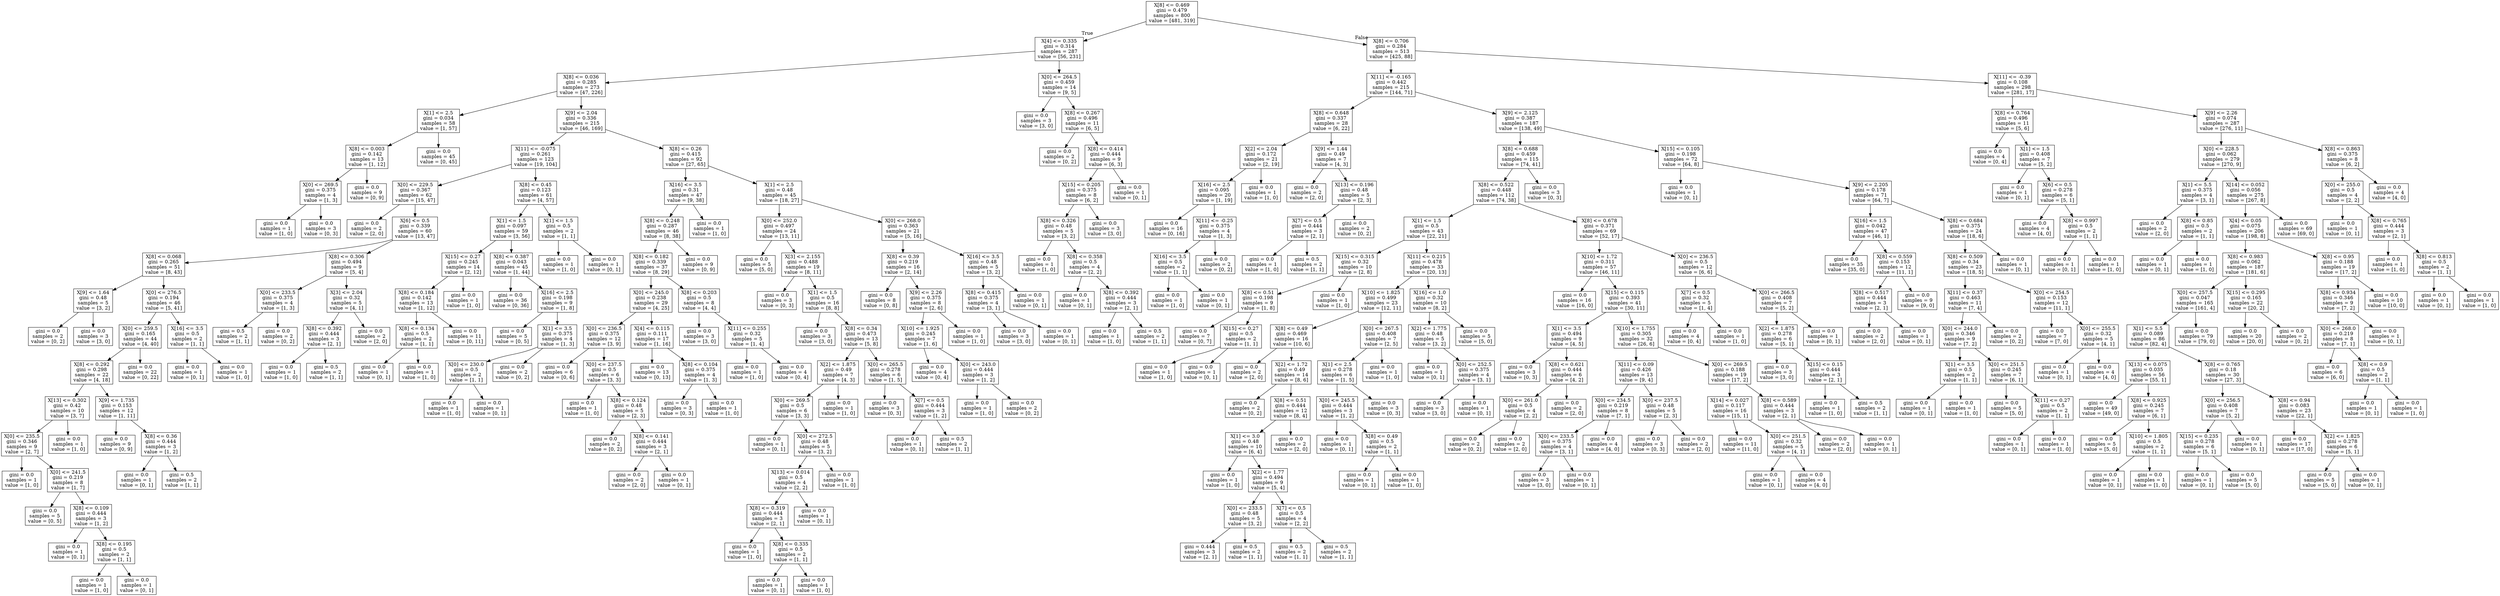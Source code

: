 digraph Tree {
node [shape=box] ;
0 [label="X[8] <= 0.469\ngini = 0.479\nsamples = 800\nvalue = [481, 319]"] ;
1 [label="X[4] <= 0.335\ngini = 0.314\nsamples = 287\nvalue = [56, 231]"] ;
0 -> 1 [labeldistance=2.5, labelangle=45, headlabel="True"] ;
2 [label="X[8] <= 0.036\ngini = 0.285\nsamples = 273\nvalue = [47, 226]"] ;
1 -> 2 ;
3 [label="X[1] <= 2.5\ngini = 0.034\nsamples = 58\nvalue = [1, 57]"] ;
2 -> 3 ;
4 [label="X[8] <= 0.003\ngini = 0.142\nsamples = 13\nvalue = [1, 12]"] ;
3 -> 4 ;
5 [label="X[0] <= 269.5\ngini = 0.375\nsamples = 4\nvalue = [1, 3]"] ;
4 -> 5 ;
6 [label="gini = 0.0\nsamples = 1\nvalue = [1, 0]"] ;
5 -> 6 ;
7 [label="gini = 0.0\nsamples = 3\nvalue = [0, 3]"] ;
5 -> 7 ;
8 [label="gini = 0.0\nsamples = 9\nvalue = [0, 9]"] ;
4 -> 8 ;
9 [label="gini = 0.0\nsamples = 45\nvalue = [0, 45]"] ;
3 -> 9 ;
10 [label="X[9] <= 2.04\ngini = 0.336\nsamples = 215\nvalue = [46, 169]"] ;
2 -> 10 ;
11 [label="X[11] <= -0.075\ngini = 0.261\nsamples = 123\nvalue = [19, 104]"] ;
10 -> 11 ;
12 [label="X[0] <= 229.5\ngini = 0.367\nsamples = 62\nvalue = [15, 47]"] ;
11 -> 12 ;
13 [label="gini = 0.0\nsamples = 2\nvalue = [2, 0]"] ;
12 -> 13 ;
14 [label="X[6] <= 0.5\ngini = 0.339\nsamples = 60\nvalue = [13, 47]"] ;
12 -> 14 ;
15 [label="X[8] <= 0.068\ngini = 0.265\nsamples = 51\nvalue = [8, 43]"] ;
14 -> 15 ;
16 [label="X[9] <= 1.64\ngini = 0.48\nsamples = 5\nvalue = [3, 2]"] ;
15 -> 16 ;
17 [label="gini = 0.0\nsamples = 2\nvalue = [0, 2]"] ;
16 -> 17 ;
18 [label="gini = 0.0\nsamples = 3\nvalue = [3, 0]"] ;
16 -> 18 ;
19 [label="X[0] <= 276.5\ngini = 0.194\nsamples = 46\nvalue = [5, 41]"] ;
15 -> 19 ;
20 [label="X[0] <= 259.5\ngini = 0.165\nsamples = 44\nvalue = [4, 40]"] ;
19 -> 20 ;
21 [label="X[8] <= 0.292\ngini = 0.298\nsamples = 22\nvalue = [4, 18]"] ;
20 -> 21 ;
22 [label="X[13] <= 0.302\ngini = 0.42\nsamples = 10\nvalue = [3, 7]"] ;
21 -> 22 ;
23 [label="X[0] <= 235.5\ngini = 0.346\nsamples = 9\nvalue = [2, 7]"] ;
22 -> 23 ;
24 [label="gini = 0.0\nsamples = 1\nvalue = [1, 0]"] ;
23 -> 24 ;
25 [label="X[0] <= 241.5\ngini = 0.219\nsamples = 8\nvalue = [1, 7]"] ;
23 -> 25 ;
26 [label="gini = 0.0\nsamples = 5\nvalue = [0, 5]"] ;
25 -> 26 ;
27 [label="X[8] <= 0.109\ngini = 0.444\nsamples = 3\nvalue = [1, 2]"] ;
25 -> 27 ;
28 [label="gini = 0.0\nsamples = 1\nvalue = [0, 1]"] ;
27 -> 28 ;
29 [label="X[8] <= 0.195\ngini = 0.5\nsamples = 2\nvalue = [1, 1]"] ;
27 -> 29 ;
30 [label="gini = 0.0\nsamples = 1\nvalue = [1, 0]"] ;
29 -> 30 ;
31 [label="gini = 0.0\nsamples = 1\nvalue = [0, 1]"] ;
29 -> 31 ;
32 [label="gini = 0.0\nsamples = 1\nvalue = [1, 0]"] ;
22 -> 32 ;
33 [label="X[9] <= 1.735\ngini = 0.153\nsamples = 12\nvalue = [1, 11]"] ;
21 -> 33 ;
34 [label="gini = 0.0\nsamples = 9\nvalue = [0, 9]"] ;
33 -> 34 ;
35 [label="X[8] <= 0.36\ngini = 0.444\nsamples = 3\nvalue = [1, 2]"] ;
33 -> 35 ;
36 [label="gini = 0.0\nsamples = 1\nvalue = [0, 1]"] ;
35 -> 36 ;
37 [label="gini = 0.5\nsamples = 2\nvalue = [1, 1]"] ;
35 -> 37 ;
38 [label="gini = 0.0\nsamples = 22\nvalue = [0, 22]"] ;
20 -> 38 ;
39 [label="X[16] <= 3.5\ngini = 0.5\nsamples = 2\nvalue = [1, 1]"] ;
19 -> 39 ;
40 [label="gini = 0.0\nsamples = 1\nvalue = [0, 1]"] ;
39 -> 40 ;
41 [label="gini = 0.0\nsamples = 1\nvalue = [1, 0]"] ;
39 -> 41 ;
42 [label="X[8] <= 0.306\ngini = 0.494\nsamples = 9\nvalue = [5, 4]"] ;
14 -> 42 ;
43 [label="X[0] <= 233.5\ngini = 0.375\nsamples = 4\nvalue = [1, 3]"] ;
42 -> 43 ;
44 [label="gini = 0.5\nsamples = 2\nvalue = [1, 1]"] ;
43 -> 44 ;
45 [label="gini = 0.0\nsamples = 2\nvalue = [0, 2]"] ;
43 -> 45 ;
46 [label="X[3] <= 2.04\ngini = 0.32\nsamples = 5\nvalue = [4, 1]"] ;
42 -> 46 ;
47 [label="X[8] <= 0.392\ngini = 0.444\nsamples = 3\nvalue = [2, 1]"] ;
46 -> 47 ;
48 [label="gini = 0.0\nsamples = 1\nvalue = [1, 0]"] ;
47 -> 48 ;
49 [label="gini = 0.5\nsamples = 2\nvalue = [1, 1]"] ;
47 -> 49 ;
50 [label="gini = 0.0\nsamples = 2\nvalue = [2, 0]"] ;
46 -> 50 ;
51 [label="X[8] <= 0.45\ngini = 0.123\nsamples = 61\nvalue = [4, 57]"] ;
11 -> 51 ;
52 [label="X[1] <= 1.5\ngini = 0.097\nsamples = 59\nvalue = [3, 56]"] ;
51 -> 52 ;
53 [label="X[15] <= 0.27\ngini = 0.245\nsamples = 14\nvalue = [2, 12]"] ;
52 -> 53 ;
54 [label="X[8] <= 0.184\ngini = 0.142\nsamples = 13\nvalue = [1, 12]"] ;
53 -> 54 ;
55 [label="X[8] <= 0.134\ngini = 0.5\nsamples = 2\nvalue = [1, 1]"] ;
54 -> 55 ;
56 [label="gini = 0.0\nsamples = 1\nvalue = [0, 1]"] ;
55 -> 56 ;
57 [label="gini = 0.0\nsamples = 1\nvalue = [1, 0]"] ;
55 -> 57 ;
58 [label="gini = 0.0\nsamples = 11\nvalue = [0, 11]"] ;
54 -> 58 ;
59 [label="gini = 0.0\nsamples = 1\nvalue = [1, 0]"] ;
53 -> 59 ;
60 [label="X[8] <= 0.387\ngini = 0.043\nsamples = 45\nvalue = [1, 44]"] ;
52 -> 60 ;
61 [label="gini = 0.0\nsamples = 36\nvalue = [0, 36]"] ;
60 -> 61 ;
62 [label="X[16] <= 2.5\ngini = 0.198\nsamples = 9\nvalue = [1, 8]"] ;
60 -> 62 ;
63 [label="gini = 0.0\nsamples = 5\nvalue = [0, 5]"] ;
62 -> 63 ;
64 [label="X[1] <= 3.5\ngini = 0.375\nsamples = 4\nvalue = [1, 3]"] ;
62 -> 64 ;
65 [label="X[0] <= 230.0\ngini = 0.5\nsamples = 2\nvalue = [1, 1]"] ;
64 -> 65 ;
66 [label="gini = 0.0\nsamples = 1\nvalue = [1, 0]"] ;
65 -> 66 ;
67 [label="gini = 0.0\nsamples = 1\nvalue = [0, 1]"] ;
65 -> 67 ;
68 [label="gini = 0.0\nsamples = 2\nvalue = [0, 2]"] ;
64 -> 68 ;
69 [label="X[1] <= 1.5\ngini = 0.5\nsamples = 2\nvalue = [1, 1]"] ;
51 -> 69 ;
70 [label="gini = 0.0\nsamples = 1\nvalue = [1, 0]"] ;
69 -> 70 ;
71 [label="gini = 0.0\nsamples = 1\nvalue = [0, 1]"] ;
69 -> 71 ;
72 [label="X[8] <= 0.26\ngini = 0.415\nsamples = 92\nvalue = [27, 65]"] ;
10 -> 72 ;
73 [label="X[16] <= 3.5\ngini = 0.31\nsamples = 47\nvalue = [9, 38]"] ;
72 -> 73 ;
74 [label="X[8] <= 0.248\ngini = 0.287\nsamples = 46\nvalue = [8, 38]"] ;
73 -> 74 ;
75 [label="X[8] <= 0.182\ngini = 0.339\nsamples = 37\nvalue = [8, 29]"] ;
74 -> 75 ;
76 [label="X[0] <= 245.0\ngini = 0.238\nsamples = 29\nvalue = [4, 25]"] ;
75 -> 76 ;
77 [label="X[0] <= 236.5\ngini = 0.375\nsamples = 12\nvalue = [3, 9]"] ;
76 -> 77 ;
78 [label="gini = 0.0\nsamples = 6\nvalue = [0, 6]"] ;
77 -> 78 ;
79 [label="X[0] <= 237.5\ngini = 0.5\nsamples = 6\nvalue = [3, 3]"] ;
77 -> 79 ;
80 [label="gini = 0.0\nsamples = 1\nvalue = [1, 0]"] ;
79 -> 80 ;
81 [label="X[8] <= 0.124\ngini = 0.48\nsamples = 5\nvalue = [2, 3]"] ;
79 -> 81 ;
82 [label="gini = 0.0\nsamples = 2\nvalue = [0, 2]"] ;
81 -> 82 ;
83 [label="X[8] <= 0.141\ngini = 0.444\nsamples = 3\nvalue = [2, 1]"] ;
81 -> 83 ;
84 [label="gini = 0.0\nsamples = 2\nvalue = [2, 0]"] ;
83 -> 84 ;
85 [label="gini = 0.0\nsamples = 1\nvalue = [0, 1]"] ;
83 -> 85 ;
86 [label="X[4] <= 0.115\ngini = 0.111\nsamples = 17\nvalue = [1, 16]"] ;
76 -> 86 ;
87 [label="gini = 0.0\nsamples = 13\nvalue = [0, 13]"] ;
86 -> 87 ;
88 [label="X[8] <= 0.104\ngini = 0.375\nsamples = 4\nvalue = [1, 3]"] ;
86 -> 88 ;
89 [label="gini = 0.0\nsamples = 3\nvalue = [0, 3]"] ;
88 -> 89 ;
90 [label="gini = 0.0\nsamples = 1\nvalue = [1, 0]"] ;
88 -> 90 ;
91 [label="X[8] <= 0.203\ngini = 0.5\nsamples = 8\nvalue = [4, 4]"] ;
75 -> 91 ;
92 [label="gini = 0.0\nsamples = 3\nvalue = [3, 0]"] ;
91 -> 92 ;
93 [label="X[11] <= 0.255\ngini = 0.32\nsamples = 5\nvalue = [1, 4]"] ;
91 -> 93 ;
94 [label="gini = 0.0\nsamples = 1\nvalue = [1, 0]"] ;
93 -> 94 ;
95 [label="gini = 0.0\nsamples = 4\nvalue = [0, 4]"] ;
93 -> 95 ;
96 [label="gini = 0.0\nsamples = 9\nvalue = [0, 9]"] ;
74 -> 96 ;
97 [label="gini = 0.0\nsamples = 1\nvalue = [1, 0]"] ;
73 -> 97 ;
98 [label="X[1] <= 2.5\ngini = 0.48\nsamples = 45\nvalue = [18, 27]"] ;
72 -> 98 ;
99 [label="X[0] <= 252.0\ngini = 0.497\nsamples = 24\nvalue = [13, 11]"] ;
98 -> 99 ;
100 [label="gini = 0.0\nsamples = 5\nvalue = [5, 0]"] ;
99 -> 100 ;
101 [label="X[3] <= 2.155\ngini = 0.488\nsamples = 19\nvalue = [8, 11]"] ;
99 -> 101 ;
102 [label="gini = 0.0\nsamples = 3\nvalue = [0, 3]"] ;
101 -> 102 ;
103 [label="X[1] <= 1.5\ngini = 0.5\nsamples = 16\nvalue = [8, 8]"] ;
101 -> 103 ;
104 [label="gini = 0.0\nsamples = 3\nvalue = [3, 0]"] ;
103 -> 104 ;
105 [label="X[8] <= 0.34\ngini = 0.473\nsamples = 13\nvalue = [5, 8]"] ;
103 -> 105 ;
106 [label="X[2] <= 1.875\ngini = 0.49\nsamples = 7\nvalue = [4, 3]"] ;
105 -> 106 ;
107 [label="X[0] <= 269.5\ngini = 0.5\nsamples = 6\nvalue = [3, 3]"] ;
106 -> 107 ;
108 [label="gini = 0.0\nsamples = 1\nvalue = [0, 1]"] ;
107 -> 108 ;
109 [label="X[0] <= 272.5\ngini = 0.48\nsamples = 5\nvalue = [3, 2]"] ;
107 -> 109 ;
110 [label="X[13] <= 0.014\ngini = 0.5\nsamples = 4\nvalue = [2, 2]"] ;
109 -> 110 ;
111 [label="X[8] <= 0.319\ngini = 0.444\nsamples = 3\nvalue = [2, 1]"] ;
110 -> 111 ;
112 [label="gini = 0.0\nsamples = 1\nvalue = [1, 0]"] ;
111 -> 112 ;
113 [label="X[8] <= 0.335\ngini = 0.5\nsamples = 2\nvalue = [1, 1]"] ;
111 -> 113 ;
114 [label="gini = 0.0\nsamples = 1\nvalue = [0, 1]"] ;
113 -> 114 ;
115 [label="gini = 0.0\nsamples = 1\nvalue = [1, 0]"] ;
113 -> 115 ;
116 [label="gini = 0.0\nsamples = 1\nvalue = [0, 1]"] ;
110 -> 116 ;
117 [label="gini = 0.0\nsamples = 1\nvalue = [1, 0]"] ;
109 -> 117 ;
118 [label="gini = 0.0\nsamples = 1\nvalue = [1, 0]"] ;
106 -> 118 ;
119 [label="X[0] <= 265.5\ngini = 0.278\nsamples = 6\nvalue = [1, 5]"] ;
105 -> 119 ;
120 [label="gini = 0.0\nsamples = 3\nvalue = [0, 3]"] ;
119 -> 120 ;
121 [label="X[7] <= 0.5\ngini = 0.444\nsamples = 3\nvalue = [1, 2]"] ;
119 -> 121 ;
122 [label="gini = 0.0\nsamples = 1\nvalue = [0, 1]"] ;
121 -> 122 ;
123 [label="gini = 0.5\nsamples = 2\nvalue = [1, 1]"] ;
121 -> 123 ;
124 [label="X[0] <= 268.0\ngini = 0.363\nsamples = 21\nvalue = [5, 16]"] ;
98 -> 124 ;
125 [label="X[8] <= 0.39\ngini = 0.219\nsamples = 16\nvalue = [2, 14]"] ;
124 -> 125 ;
126 [label="gini = 0.0\nsamples = 8\nvalue = [0, 8]"] ;
125 -> 126 ;
127 [label="X[9] <= 2.26\ngini = 0.375\nsamples = 8\nvalue = [2, 6]"] ;
125 -> 127 ;
128 [label="X[10] <= 1.925\ngini = 0.245\nsamples = 7\nvalue = [1, 6]"] ;
127 -> 128 ;
129 [label="gini = 0.0\nsamples = 4\nvalue = [0, 4]"] ;
128 -> 129 ;
130 [label="X[0] <= 243.0\ngini = 0.444\nsamples = 3\nvalue = [1, 2]"] ;
128 -> 130 ;
131 [label="gini = 0.0\nsamples = 1\nvalue = [1, 0]"] ;
130 -> 131 ;
132 [label="gini = 0.0\nsamples = 2\nvalue = [0, 2]"] ;
130 -> 132 ;
133 [label="gini = 0.0\nsamples = 1\nvalue = [1, 0]"] ;
127 -> 133 ;
134 [label="X[16] <= 3.5\ngini = 0.48\nsamples = 5\nvalue = [3, 2]"] ;
124 -> 134 ;
135 [label="X[8] <= 0.415\ngini = 0.375\nsamples = 4\nvalue = [3, 1]"] ;
134 -> 135 ;
136 [label="gini = 0.0\nsamples = 3\nvalue = [3, 0]"] ;
135 -> 136 ;
137 [label="gini = 0.0\nsamples = 1\nvalue = [0, 1]"] ;
135 -> 137 ;
138 [label="gini = 0.0\nsamples = 1\nvalue = [0, 1]"] ;
134 -> 138 ;
139 [label="X[0] <= 264.5\ngini = 0.459\nsamples = 14\nvalue = [9, 5]"] ;
1 -> 139 ;
140 [label="gini = 0.0\nsamples = 3\nvalue = [3, 0]"] ;
139 -> 140 ;
141 [label="X[8] <= 0.267\ngini = 0.496\nsamples = 11\nvalue = [6, 5]"] ;
139 -> 141 ;
142 [label="gini = 0.0\nsamples = 2\nvalue = [0, 2]"] ;
141 -> 142 ;
143 [label="X[8] <= 0.414\ngini = 0.444\nsamples = 9\nvalue = [6, 3]"] ;
141 -> 143 ;
144 [label="X[15] <= 0.205\ngini = 0.375\nsamples = 8\nvalue = [6, 2]"] ;
143 -> 144 ;
145 [label="X[8] <= 0.326\ngini = 0.48\nsamples = 5\nvalue = [3, 2]"] ;
144 -> 145 ;
146 [label="gini = 0.0\nsamples = 1\nvalue = [1, 0]"] ;
145 -> 146 ;
147 [label="X[8] <= 0.358\ngini = 0.5\nsamples = 4\nvalue = [2, 2]"] ;
145 -> 147 ;
148 [label="gini = 0.0\nsamples = 1\nvalue = [0, 1]"] ;
147 -> 148 ;
149 [label="X[8] <= 0.392\ngini = 0.444\nsamples = 3\nvalue = [2, 1]"] ;
147 -> 149 ;
150 [label="gini = 0.0\nsamples = 1\nvalue = [1, 0]"] ;
149 -> 150 ;
151 [label="gini = 0.5\nsamples = 2\nvalue = [1, 1]"] ;
149 -> 151 ;
152 [label="gini = 0.0\nsamples = 3\nvalue = [3, 0]"] ;
144 -> 152 ;
153 [label="gini = 0.0\nsamples = 1\nvalue = [0, 1]"] ;
143 -> 153 ;
154 [label="X[8] <= 0.706\ngini = 0.284\nsamples = 513\nvalue = [425, 88]"] ;
0 -> 154 [labeldistance=2.5, labelangle=-45, headlabel="False"] ;
155 [label="X[11] <= -0.165\ngini = 0.442\nsamples = 215\nvalue = [144, 71]"] ;
154 -> 155 ;
156 [label="X[8] <= 0.648\ngini = 0.337\nsamples = 28\nvalue = [6, 22]"] ;
155 -> 156 ;
157 [label="X[2] <= 2.04\ngini = 0.172\nsamples = 21\nvalue = [2, 19]"] ;
156 -> 157 ;
158 [label="X[16] <= 2.5\ngini = 0.095\nsamples = 20\nvalue = [1, 19]"] ;
157 -> 158 ;
159 [label="gini = 0.0\nsamples = 16\nvalue = [0, 16]"] ;
158 -> 159 ;
160 [label="X[11] <= -0.25\ngini = 0.375\nsamples = 4\nvalue = [1, 3]"] ;
158 -> 160 ;
161 [label="X[16] <= 3.5\ngini = 0.5\nsamples = 2\nvalue = [1, 1]"] ;
160 -> 161 ;
162 [label="gini = 0.0\nsamples = 1\nvalue = [1, 0]"] ;
161 -> 162 ;
163 [label="gini = 0.0\nsamples = 1\nvalue = [0, 1]"] ;
161 -> 163 ;
164 [label="gini = 0.0\nsamples = 2\nvalue = [0, 2]"] ;
160 -> 164 ;
165 [label="gini = 0.0\nsamples = 1\nvalue = [1, 0]"] ;
157 -> 165 ;
166 [label="X[9] <= 1.44\ngini = 0.49\nsamples = 7\nvalue = [4, 3]"] ;
156 -> 166 ;
167 [label="gini = 0.0\nsamples = 2\nvalue = [2, 0]"] ;
166 -> 167 ;
168 [label="X[13] <= 0.196\ngini = 0.48\nsamples = 5\nvalue = [2, 3]"] ;
166 -> 168 ;
169 [label="X[7] <= 0.5\ngini = 0.444\nsamples = 3\nvalue = [2, 1]"] ;
168 -> 169 ;
170 [label="gini = 0.0\nsamples = 1\nvalue = [1, 0]"] ;
169 -> 170 ;
171 [label="gini = 0.5\nsamples = 2\nvalue = [1, 1]"] ;
169 -> 171 ;
172 [label="gini = 0.0\nsamples = 2\nvalue = [0, 2]"] ;
168 -> 172 ;
173 [label="X[9] <= 2.125\ngini = 0.387\nsamples = 187\nvalue = [138, 49]"] ;
155 -> 173 ;
174 [label="X[8] <= 0.688\ngini = 0.459\nsamples = 115\nvalue = [74, 41]"] ;
173 -> 174 ;
175 [label="X[8] <= 0.522\ngini = 0.448\nsamples = 112\nvalue = [74, 38]"] ;
174 -> 175 ;
176 [label="X[1] <= 1.5\ngini = 0.5\nsamples = 43\nvalue = [22, 21]"] ;
175 -> 176 ;
177 [label="X[15] <= 0.315\ngini = 0.32\nsamples = 10\nvalue = [2, 8]"] ;
176 -> 177 ;
178 [label="X[8] <= 0.51\ngini = 0.198\nsamples = 9\nvalue = [1, 8]"] ;
177 -> 178 ;
179 [label="gini = 0.0\nsamples = 7\nvalue = [0, 7]"] ;
178 -> 179 ;
180 [label="X[15] <= 0.27\ngini = 0.5\nsamples = 2\nvalue = [1, 1]"] ;
178 -> 180 ;
181 [label="gini = 0.0\nsamples = 1\nvalue = [1, 0]"] ;
180 -> 181 ;
182 [label="gini = 0.0\nsamples = 1\nvalue = [0, 1]"] ;
180 -> 182 ;
183 [label="gini = 0.0\nsamples = 1\nvalue = [1, 0]"] ;
177 -> 183 ;
184 [label="X[11] <= 0.215\ngini = 0.478\nsamples = 33\nvalue = [20, 13]"] ;
176 -> 184 ;
185 [label="X[10] <= 1.825\ngini = 0.499\nsamples = 23\nvalue = [12, 11]"] ;
184 -> 185 ;
186 [label="X[8] <= 0.49\ngini = 0.469\nsamples = 16\nvalue = [10, 6]"] ;
185 -> 186 ;
187 [label="gini = 0.0\nsamples = 2\nvalue = [2, 0]"] ;
186 -> 187 ;
188 [label="X[2] <= 1.72\ngini = 0.49\nsamples = 14\nvalue = [8, 6]"] ;
186 -> 188 ;
189 [label="gini = 0.0\nsamples = 2\nvalue = [0, 2]"] ;
188 -> 189 ;
190 [label="X[8] <= 0.51\ngini = 0.444\nsamples = 12\nvalue = [8, 4]"] ;
188 -> 190 ;
191 [label="X[1] <= 3.0\ngini = 0.48\nsamples = 10\nvalue = [6, 4]"] ;
190 -> 191 ;
192 [label="gini = 0.0\nsamples = 1\nvalue = [1, 0]"] ;
191 -> 192 ;
193 [label="X[2] <= 1.77\ngini = 0.494\nsamples = 9\nvalue = [5, 4]"] ;
191 -> 193 ;
194 [label="X[0] <= 233.5\ngini = 0.48\nsamples = 5\nvalue = [3, 2]"] ;
193 -> 194 ;
195 [label="gini = 0.444\nsamples = 3\nvalue = [2, 1]"] ;
194 -> 195 ;
196 [label="gini = 0.5\nsamples = 2\nvalue = [1, 1]"] ;
194 -> 196 ;
197 [label="X[7] <= 0.5\ngini = 0.5\nsamples = 4\nvalue = [2, 2]"] ;
193 -> 197 ;
198 [label="gini = 0.5\nsamples = 2\nvalue = [1, 1]"] ;
197 -> 198 ;
199 [label="gini = 0.5\nsamples = 2\nvalue = [1, 1]"] ;
197 -> 199 ;
200 [label="gini = 0.0\nsamples = 2\nvalue = [2, 0]"] ;
190 -> 200 ;
201 [label="X[0] <= 267.5\ngini = 0.408\nsamples = 7\nvalue = [2, 5]"] ;
185 -> 201 ;
202 [label="X[1] <= 2.5\ngini = 0.278\nsamples = 6\nvalue = [1, 5]"] ;
201 -> 202 ;
203 [label="X[0] <= 245.5\ngini = 0.444\nsamples = 3\nvalue = [1, 2]"] ;
202 -> 203 ;
204 [label="gini = 0.0\nsamples = 1\nvalue = [0, 1]"] ;
203 -> 204 ;
205 [label="X[8] <= 0.49\ngini = 0.5\nsamples = 2\nvalue = [1, 1]"] ;
203 -> 205 ;
206 [label="gini = 0.0\nsamples = 1\nvalue = [0, 1]"] ;
205 -> 206 ;
207 [label="gini = 0.0\nsamples = 1\nvalue = [1, 0]"] ;
205 -> 207 ;
208 [label="gini = 0.0\nsamples = 3\nvalue = [0, 3]"] ;
202 -> 208 ;
209 [label="gini = 0.0\nsamples = 1\nvalue = [1, 0]"] ;
201 -> 209 ;
210 [label="X[16] <= 1.0\ngini = 0.32\nsamples = 10\nvalue = [8, 2]"] ;
184 -> 210 ;
211 [label="X[2] <= 1.775\ngini = 0.48\nsamples = 5\nvalue = [3, 2]"] ;
210 -> 211 ;
212 [label="gini = 0.0\nsamples = 1\nvalue = [0, 1]"] ;
211 -> 212 ;
213 [label="X[0] <= 252.5\ngini = 0.375\nsamples = 4\nvalue = [3, 1]"] ;
211 -> 213 ;
214 [label="gini = 0.0\nsamples = 3\nvalue = [3, 0]"] ;
213 -> 214 ;
215 [label="gini = 0.0\nsamples = 1\nvalue = [0, 1]"] ;
213 -> 215 ;
216 [label="gini = 0.0\nsamples = 5\nvalue = [5, 0]"] ;
210 -> 216 ;
217 [label="X[8] <= 0.678\ngini = 0.371\nsamples = 69\nvalue = [52, 17]"] ;
175 -> 217 ;
218 [label="X[10] <= 1.72\ngini = 0.311\nsamples = 57\nvalue = [46, 11]"] ;
217 -> 218 ;
219 [label="gini = 0.0\nsamples = 16\nvalue = [16, 0]"] ;
218 -> 219 ;
220 [label="X[15] <= 0.115\ngini = 0.393\nsamples = 41\nvalue = [30, 11]"] ;
218 -> 220 ;
221 [label="X[1] <= 3.5\ngini = 0.494\nsamples = 9\nvalue = [4, 5]"] ;
220 -> 221 ;
222 [label="gini = 0.0\nsamples = 3\nvalue = [0, 3]"] ;
221 -> 222 ;
223 [label="X[8] <= 0.621\ngini = 0.444\nsamples = 6\nvalue = [4, 2]"] ;
221 -> 223 ;
224 [label="X[0] <= 261.0\ngini = 0.5\nsamples = 4\nvalue = [2, 2]"] ;
223 -> 224 ;
225 [label="gini = 0.0\nsamples = 2\nvalue = [0, 2]"] ;
224 -> 225 ;
226 [label="gini = 0.0\nsamples = 2\nvalue = [2, 0]"] ;
224 -> 226 ;
227 [label="gini = 0.0\nsamples = 2\nvalue = [2, 0]"] ;
223 -> 227 ;
228 [label="X[10] <= 1.755\ngini = 0.305\nsamples = 32\nvalue = [26, 6]"] ;
220 -> 228 ;
229 [label="X[11] <= 0.09\ngini = 0.426\nsamples = 13\nvalue = [9, 4]"] ;
228 -> 229 ;
230 [label="X[0] <= 234.5\ngini = 0.219\nsamples = 8\nvalue = [7, 1]"] ;
229 -> 230 ;
231 [label="X[0] <= 233.5\ngini = 0.375\nsamples = 4\nvalue = [3, 1]"] ;
230 -> 231 ;
232 [label="gini = 0.0\nsamples = 3\nvalue = [3, 0]"] ;
231 -> 232 ;
233 [label="gini = 0.0\nsamples = 1\nvalue = [0, 1]"] ;
231 -> 233 ;
234 [label="gini = 0.0\nsamples = 4\nvalue = [4, 0]"] ;
230 -> 234 ;
235 [label="X[0] <= 237.5\ngini = 0.48\nsamples = 5\nvalue = [2, 3]"] ;
229 -> 235 ;
236 [label="gini = 0.0\nsamples = 3\nvalue = [0, 3]"] ;
235 -> 236 ;
237 [label="gini = 0.0\nsamples = 2\nvalue = [2, 0]"] ;
235 -> 237 ;
238 [label="X[0] <= 269.5\ngini = 0.188\nsamples = 19\nvalue = [17, 2]"] ;
228 -> 238 ;
239 [label="X[14] <= 0.027\ngini = 0.117\nsamples = 16\nvalue = [15, 1]"] ;
238 -> 239 ;
240 [label="gini = 0.0\nsamples = 11\nvalue = [11, 0]"] ;
239 -> 240 ;
241 [label="X[0] <= 251.5\ngini = 0.32\nsamples = 5\nvalue = [4, 1]"] ;
239 -> 241 ;
242 [label="gini = 0.0\nsamples = 1\nvalue = [0, 1]"] ;
241 -> 242 ;
243 [label="gini = 0.0\nsamples = 4\nvalue = [4, 0]"] ;
241 -> 243 ;
244 [label="X[8] <= 0.589\ngini = 0.444\nsamples = 3\nvalue = [2, 1]"] ;
238 -> 244 ;
245 [label="gini = 0.0\nsamples = 2\nvalue = [2, 0]"] ;
244 -> 245 ;
246 [label="gini = 0.0\nsamples = 1\nvalue = [0, 1]"] ;
244 -> 246 ;
247 [label="X[0] <= 236.5\ngini = 0.5\nsamples = 12\nvalue = [6, 6]"] ;
217 -> 247 ;
248 [label="X[7] <= 0.5\ngini = 0.32\nsamples = 5\nvalue = [1, 4]"] ;
247 -> 248 ;
249 [label="gini = 0.0\nsamples = 4\nvalue = [0, 4]"] ;
248 -> 249 ;
250 [label="gini = 0.0\nsamples = 1\nvalue = [1, 0]"] ;
248 -> 250 ;
251 [label="X[0] <= 266.5\ngini = 0.408\nsamples = 7\nvalue = [5, 2]"] ;
247 -> 251 ;
252 [label="X[2] <= 1.875\ngini = 0.278\nsamples = 6\nvalue = [5, 1]"] ;
251 -> 252 ;
253 [label="gini = 0.0\nsamples = 3\nvalue = [3, 0]"] ;
252 -> 253 ;
254 [label="X[15] <= 0.15\ngini = 0.444\nsamples = 3\nvalue = [2, 1]"] ;
252 -> 254 ;
255 [label="gini = 0.0\nsamples = 1\nvalue = [1, 0]"] ;
254 -> 255 ;
256 [label="gini = 0.5\nsamples = 2\nvalue = [1, 1]"] ;
254 -> 256 ;
257 [label="gini = 0.0\nsamples = 1\nvalue = [0, 1]"] ;
251 -> 257 ;
258 [label="gini = 0.0\nsamples = 3\nvalue = [0, 3]"] ;
174 -> 258 ;
259 [label="X[15] <= 0.105\ngini = 0.198\nsamples = 72\nvalue = [64, 8]"] ;
173 -> 259 ;
260 [label="gini = 0.0\nsamples = 1\nvalue = [0, 1]"] ;
259 -> 260 ;
261 [label="X[9] <= 2.205\ngini = 0.178\nsamples = 71\nvalue = [64, 7]"] ;
259 -> 261 ;
262 [label="X[16] <= 1.5\ngini = 0.042\nsamples = 47\nvalue = [46, 1]"] ;
261 -> 262 ;
263 [label="gini = 0.0\nsamples = 35\nvalue = [35, 0]"] ;
262 -> 263 ;
264 [label="X[8] <= 0.559\ngini = 0.153\nsamples = 12\nvalue = [11, 1]"] ;
262 -> 264 ;
265 [label="X[8] <= 0.517\ngini = 0.444\nsamples = 3\nvalue = [2, 1]"] ;
264 -> 265 ;
266 [label="gini = 0.0\nsamples = 2\nvalue = [2, 0]"] ;
265 -> 266 ;
267 [label="gini = 0.0\nsamples = 1\nvalue = [0, 1]"] ;
265 -> 267 ;
268 [label="gini = 0.0\nsamples = 9\nvalue = [9, 0]"] ;
264 -> 268 ;
269 [label="X[8] <= 0.684\ngini = 0.375\nsamples = 24\nvalue = [18, 6]"] ;
261 -> 269 ;
270 [label="X[8] <= 0.509\ngini = 0.34\nsamples = 23\nvalue = [18, 5]"] ;
269 -> 270 ;
271 [label="X[11] <= 0.37\ngini = 0.463\nsamples = 11\nvalue = [7, 4]"] ;
270 -> 271 ;
272 [label="X[0] <= 244.0\ngini = 0.346\nsamples = 9\nvalue = [7, 2]"] ;
271 -> 272 ;
273 [label="X[1] <= 3.5\ngini = 0.5\nsamples = 2\nvalue = [1, 1]"] ;
272 -> 273 ;
274 [label="gini = 0.0\nsamples = 1\nvalue = [0, 1]"] ;
273 -> 274 ;
275 [label="gini = 0.0\nsamples = 1\nvalue = [1, 0]"] ;
273 -> 275 ;
276 [label="X[0] <= 251.5\ngini = 0.245\nsamples = 7\nvalue = [6, 1]"] ;
272 -> 276 ;
277 [label="gini = 0.0\nsamples = 5\nvalue = [5, 0]"] ;
276 -> 277 ;
278 [label="X[11] <= 0.27\ngini = 0.5\nsamples = 2\nvalue = [1, 1]"] ;
276 -> 278 ;
279 [label="gini = 0.0\nsamples = 1\nvalue = [0, 1]"] ;
278 -> 279 ;
280 [label="gini = 0.0\nsamples = 1\nvalue = [1, 0]"] ;
278 -> 280 ;
281 [label="gini = 0.0\nsamples = 2\nvalue = [0, 2]"] ;
271 -> 281 ;
282 [label="X[0] <= 254.5\ngini = 0.153\nsamples = 12\nvalue = [11, 1]"] ;
270 -> 282 ;
283 [label="gini = 0.0\nsamples = 7\nvalue = [7, 0]"] ;
282 -> 283 ;
284 [label="X[0] <= 255.5\ngini = 0.32\nsamples = 5\nvalue = [4, 1]"] ;
282 -> 284 ;
285 [label="gini = 0.0\nsamples = 1\nvalue = [0, 1]"] ;
284 -> 285 ;
286 [label="gini = 0.0\nsamples = 4\nvalue = [4, 0]"] ;
284 -> 286 ;
287 [label="gini = 0.0\nsamples = 1\nvalue = [0, 1]"] ;
269 -> 287 ;
288 [label="X[11] <= -0.39\ngini = 0.108\nsamples = 298\nvalue = [281, 17]"] ;
154 -> 288 ;
289 [label="X[8] <= 0.764\ngini = 0.496\nsamples = 11\nvalue = [5, 6]"] ;
288 -> 289 ;
290 [label="gini = 0.0\nsamples = 4\nvalue = [0, 4]"] ;
289 -> 290 ;
291 [label="X[1] <= 1.5\ngini = 0.408\nsamples = 7\nvalue = [5, 2]"] ;
289 -> 291 ;
292 [label="gini = 0.0\nsamples = 1\nvalue = [0, 1]"] ;
291 -> 292 ;
293 [label="X[6] <= 0.5\ngini = 0.278\nsamples = 6\nvalue = [5, 1]"] ;
291 -> 293 ;
294 [label="gini = 0.0\nsamples = 4\nvalue = [4, 0]"] ;
293 -> 294 ;
295 [label="X[8] <= 0.997\ngini = 0.5\nsamples = 2\nvalue = [1, 1]"] ;
293 -> 295 ;
296 [label="gini = 0.0\nsamples = 1\nvalue = [0, 1]"] ;
295 -> 296 ;
297 [label="gini = 0.0\nsamples = 1\nvalue = [1, 0]"] ;
295 -> 297 ;
298 [label="X[9] <= 2.26\ngini = 0.074\nsamples = 287\nvalue = [276, 11]"] ;
288 -> 298 ;
299 [label="X[0] <= 228.5\ngini = 0.062\nsamples = 279\nvalue = [270, 9]"] ;
298 -> 299 ;
300 [label="X[1] <= 5.5\ngini = 0.375\nsamples = 4\nvalue = [3, 1]"] ;
299 -> 300 ;
301 [label="gini = 0.0\nsamples = 2\nvalue = [2, 0]"] ;
300 -> 301 ;
302 [label="X[8] <= 0.85\ngini = 0.5\nsamples = 2\nvalue = [1, 1]"] ;
300 -> 302 ;
303 [label="gini = 0.0\nsamples = 1\nvalue = [0, 1]"] ;
302 -> 303 ;
304 [label="gini = 0.0\nsamples = 1\nvalue = [1, 0]"] ;
302 -> 304 ;
305 [label="X[14] <= 0.052\ngini = 0.056\nsamples = 275\nvalue = [267, 8]"] ;
299 -> 305 ;
306 [label="X[4] <= 0.05\ngini = 0.075\nsamples = 206\nvalue = [198, 8]"] ;
305 -> 306 ;
307 [label="X[8] <= 0.983\ngini = 0.062\nsamples = 187\nvalue = [181, 6]"] ;
306 -> 307 ;
308 [label="X[0] <= 257.5\ngini = 0.047\nsamples = 165\nvalue = [161, 4]"] ;
307 -> 308 ;
309 [label="X[1] <= 5.5\ngini = 0.089\nsamples = 86\nvalue = [82, 4]"] ;
308 -> 309 ;
310 [label="X[13] <= 0.075\ngini = 0.035\nsamples = 56\nvalue = [55, 1]"] ;
309 -> 310 ;
311 [label="gini = 0.0\nsamples = 49\nvalue = [49, 0]"] ;
310 -> 311 ;
312 [label="X[8] <= 0.925\ngini = 0.245\nsamples = 7\nvalue = [6, 1]"] ;
310 -> 312 ;
313 [label="gini = 0.0\nsamples = 5\nvalue = [5, 0]"] ;
312 -> 313 ;
314 [label="X[10] <= 1.805\ngini = 0.5\nsamples = 2\nvalue = [1, 1]"] ;
312 -> 314 ;
315 [label="gini = 0.0\nsamples = 1\nvalue = [0, 1]"] ;
314 -> 315 ;
316 [label="gini = 0.0\nsamples = 1\nvalue = [1, 0]"] ;
314 -> 316 ;
317 [label="X[8] <= 0.765\ngini = 0.18\nsamples = 30\nvalue = [27, 3]"] ;
309 -> 317 ;
318 [label="X[0] <= 256.5\ngini = 0.408\nsamples = 7\nvalue = [5, 2]"] ;
317 -> 318 ;
319 [label="X[15] <= 0.235\ngini = 0.278\nsamples = 6\nvalue = [5, 1]"] ;
318 -> 319 ;
320 [label="gini = 0.0\nsamples = 1\nvalue = [0, 1]"] ;
319 -> 320 ;
321 [label="gini = 0.0\nsamples = 5\nvalue = [5, 0]"] ;
319 -> 321 ;
322 [label="gini = 0.0\nsamples = 1\nvalue = [0, 1]"] ;
318 -> 322 ;
323 [label="X[8] <= 0.94\ngini = 0.083\nsamples = 23\nvalue = [22, 1]"] ;
317 -> 323 ;
324 [label="gini = 0.0\nsamples = 17\nvalue = [17, 0]"] ;
323 -> 324 ;
325 [label="X[2] <= 1.825\ngini = 0.278\nsamples = 6\nvalue = [5, 1]"] ;
323 -> 325 ;
326 [label="gini = 0.0\nsamples = 5\nvalue = [5, 0]"] ;
325 -> 326 ;
327 [label="gini = 0.0\nsamples = 1\nvalue = [0, 1]"] ;
325 -> 327 ;
328 [label="gini = 0.0\nsamples = 79\nvalue = [79, 0]"] ;
308 -> 328 ;
329 [label="X[15] <= 0.295\ngini = 0.165\nsamples = 22\nvalue = [20, 2]"] ;
307 -> 329 ;
330 [label="gini = 0.0\nsamples = 20\nvalue = [20, 0]"] ;
329 -> 330 ;
331 [label="gini = 0.0\nsamples = 2\nvalue = [0, 2]"] ;
329 -> 331 ;
332 [label="X[8] <= 0.95\ngini = 0.188\nsamples = 19\nvalue = [17, 2]"] ;
306 -> 332 ;
333 [label="X[8] <= 0.934\ngini = 0.346\nsamples = 9\nvalue = [7, 2]"] ;
332 -> 333 ;
334 [label="X[0] <= 268.0\ngini = 0.219\nsamples = 8\nvalue = [7, 1]"] ;
333 -> 334 ;
335 [label="gini = 0.0\nsamples = 6\nvalue = [6, 0]"] ;
334 -> 335 ;
336 [label="X[8] <= 0.9\ngini = 0.5\nsamples = 2\nvalue = [1, 1]"] ;
334 -> 336 ;
337 [label="gini = 0.0\nsamples = 1\nvalue = [0, 1]"] ;
336 -> 337 ;
338 [label="gini = 0.0\nsamples = 1\nvalue = [1, 0]"] ;
336 -> 338 ;
339 [label="gini = 0.0\nsamples = 1\nvalue = [0, 1]"] ;
333 -> 339 ;
340 [label="gini = 0.0\nsamples = 10\nvalue = [10, 0]"] ;
332 -> 340 ;
341 [label="gini = 0.0\nsamples = 69\nvalue = [69, 0]"] ;
305 -> 341 ;
342 [label="X[8] <= 0.863\ngini = 0.375\nsamples = 8\nvalue = [6, 2]"] ;
298 -> 342 ;
343 [label="X[0] <= 255.0\ngini = 0.5\nsamples = 4\nvalue = [2, 2]"] ;
342 -> 343 ;
344 [label="gini = 0.0\nsamples = 1\nvalue = [0, 1]"] ;
343 -> 344 ;
345 [label="X[8] <= 0.765\ngini = 0.444\nsamples = 3\nvalue = [2, 1]"] ;
343 -> 345 ;
346 [label="gini = 0.0\nsamples = 1\nvalue = [1, 0]"] ;
345 -> 346 ;
347 [label="X[8] <= 0.813\ngini = 0.5\nsamples = 2\nvalue = [1, 1]"] ;
345 -> 347 ;
348 [label="gini = 0.0\nsamples = 1\nvalue = [0, 1]"] ;
347 -> 348 ;
349 [label="gini = 0.0\nsamples = 1\nvalue = [1, 0]"] ;
347 -> 349 ;
350 [label="gini = 0.0\nsamples = 4\nvalue = [4, 0]"] ;
342 -> 350 ;
}
